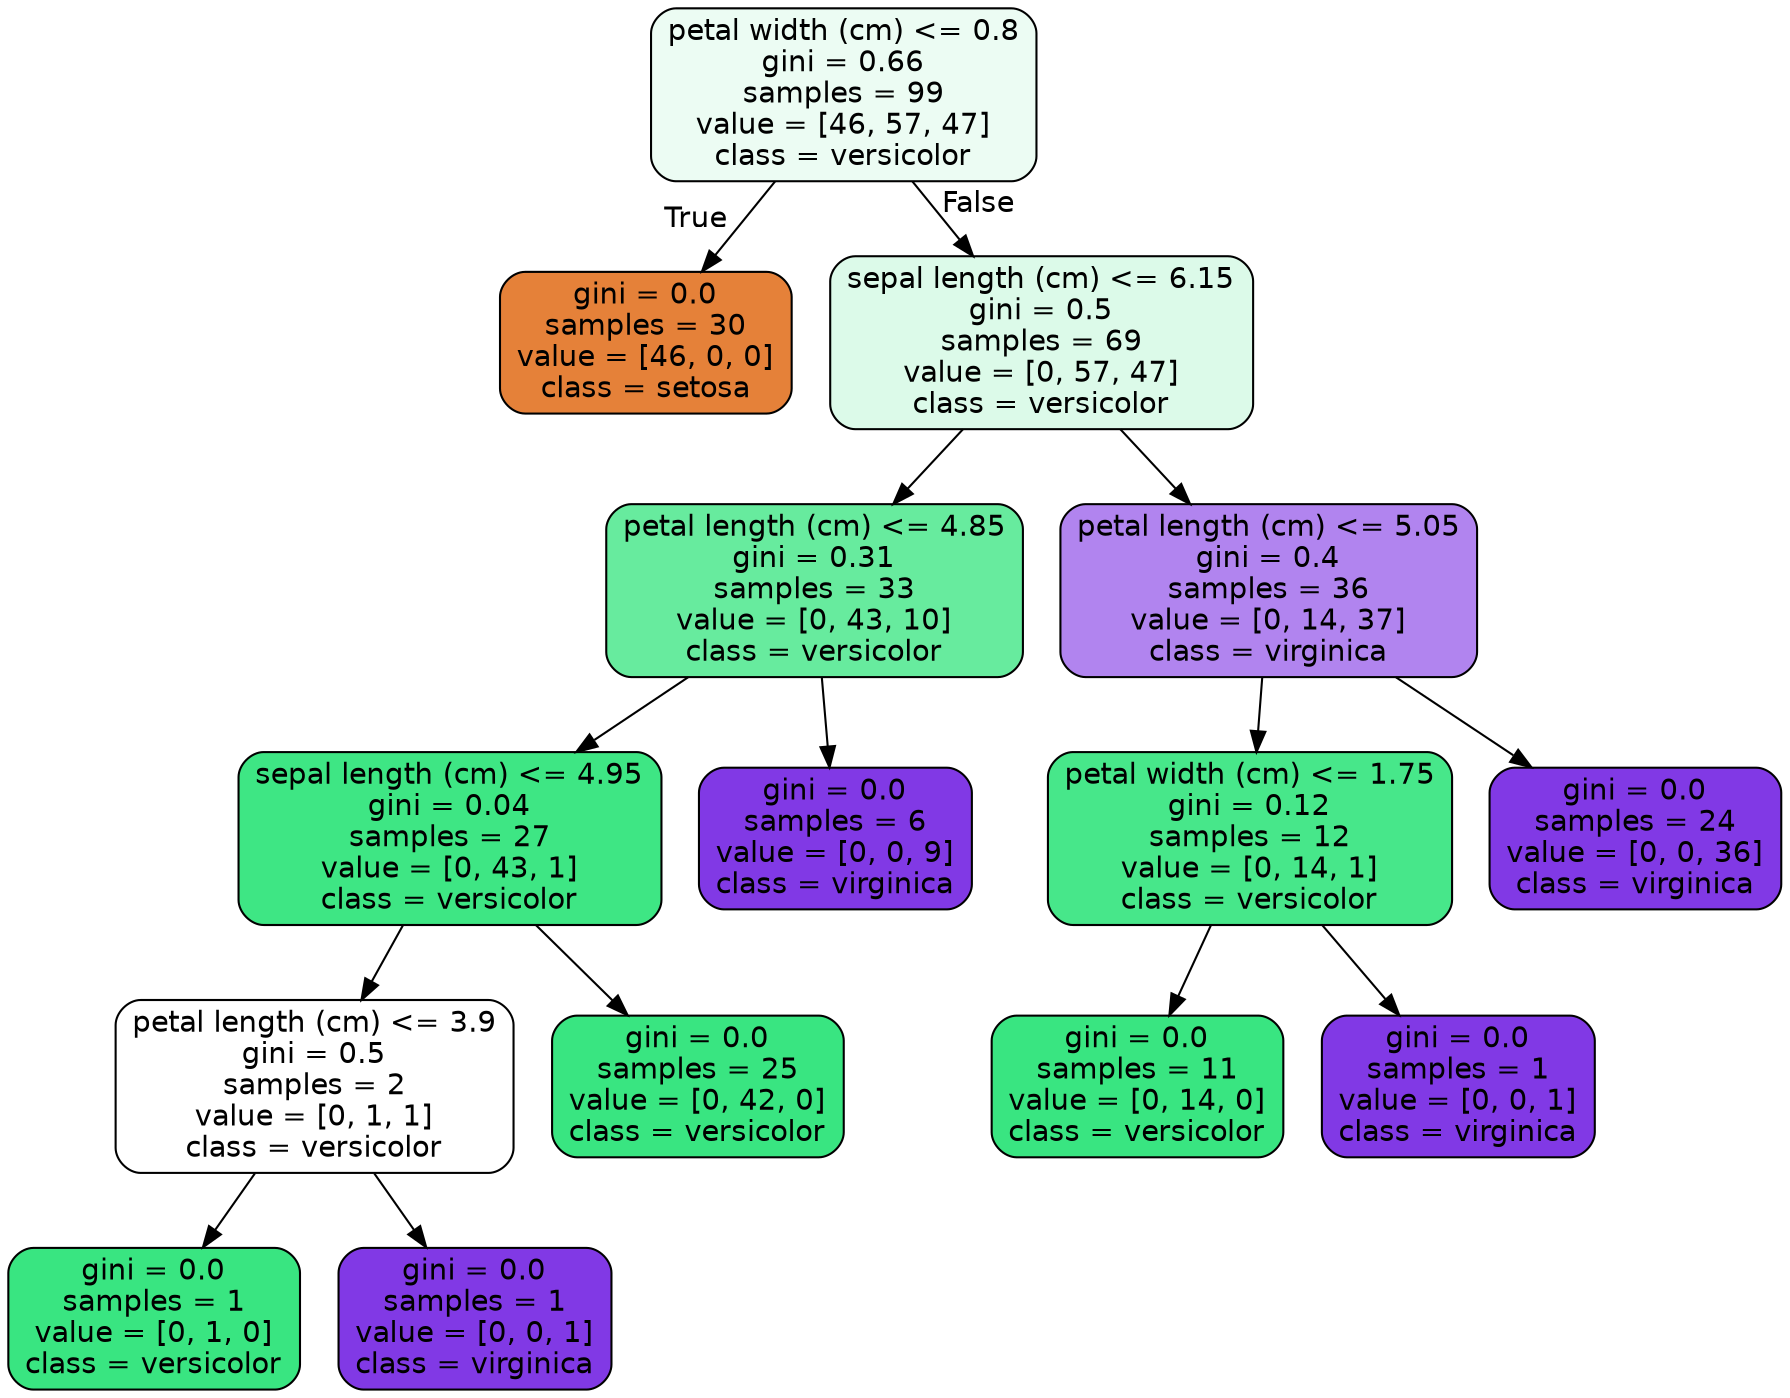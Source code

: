 digraph Tree {
node [shape=box, style="filled, rounded", color="black", fontname="helvetica"] ;
edge [fontname="helvetica"] ;
0 [label="petal width (cm) <= 0.8\ngini = 0.66\nsamples = 99\nvalue = [46, 57, 47]\nclass = versicolor", fillcolor="#ecfcf3"] ;
1 [label="gini = 0.0\nsamples = 30\nvalue = [46, 0, 0]\nclass = setosa", fillcolor="#e58139"] ;
0 -> 1 [labeldistance=2.5, labelangle=45, headlabel="True"] ;
2 [label="sepal length (cm) <= 6.15\ngini = 0.5\nsamples = 69\nvalue = [0, 57, 47]\nclass = versicolor", fillcolor="#dcfae9"] ;
0 -> 2 [labeldistance=2.5, labelangle=-45, headlabel="False"] ;
3 [label="petal length (cm) <= 4.85\ngini = 0.31\nsamples = 33\nvalue = [0, 43, 10]\nclass = versicolor", fillcolor="#67eb9e"] ;
2 -> 3 ;
4 [label="sepal length (cm) <= 4.95\ngini = 0.04\nsamples = 27\nvalue = [0, 43, 1]\nclass = versicolor", fillcolor="#3ee684"] ;
3 -> 4 ;
5 [label="petal length (cm) <= 3.9\ngini = 0.5\nsamples = 2\nvalue = [0, 1, 1]\nclass = versicolor", fillcolor="#ffffff"] ;
4 -> 5 ;
6 [label="gini = 0.0\nsamples = 1\nvalue = [0, 1, 0]\nclass = versicolor", fillcolor="#39e581"] ;
5 -> 6 ;
7 [label="gini = 0.0\nsamples = 1\nvalue = [0, 0, 1]\nclass = virginica", fillcolor="#8139e5"] ;
5 -> 7 ;
8 [label="gini = 0.0\nsamples = 25\nvalue = [0, 42, 0]\nclass = versicolor", fillcolor="#39e581"] ;
4 -> 8 ;
9 [label="gini = 0.0\nsamples = 6\nvalue = [0, 0, 9]\nclass = virginica", fillcolor="#8139e5"] ;
3 -> 9 ;
10 [label="petal length (cm) <= 5.05\ngini = 0.4\nsamples = 36\nvalue = [0, 14, 37]\nclass = virginica", fillcolor="#b184ef"] ;
2 -> 10 ;
11 [label="petal width (cm) <= 1.75\ngini = 0.12\nsamples = 12\nvalue = [0, 14, 1]\nclass = versicolor", fillcolor="#47e78a"] ;
10 -> 11 ;
12 [label="gini = 0.0\nsamples = 11\nvalue = [0, 14, 0]\nclass = versicolor", fillcolor="#39e581"] ;
11 -> 12 ;
13 [label="gini = 0.0\nsamples = 1\nvalue = [0, 0, 1]\nclass = virginica", fillcolor="#8139e5"] ;
11 -> 13 ;
14 [label="gini = 0.0\nsamples = 24\nvalue = [0, 0, 36]\nclass = virginica", fillcolor="#8139e5"] ;
10 -> 14 ;
}
